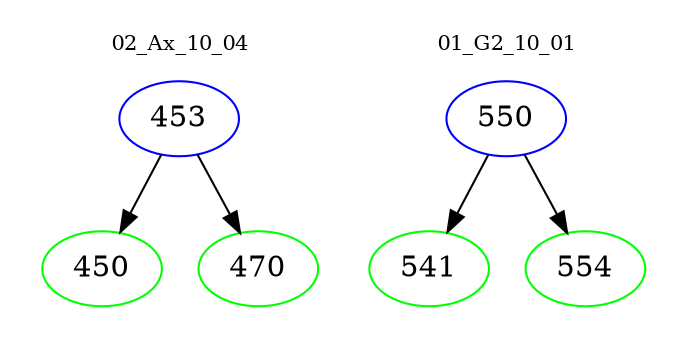 digraph{
subgraph cluster_0 {
color = white
label = "02_Ax_10_04";
fontsize=10;
T0_453 [label="453", color="blue"]
T0_453 -> T0_450 [color="black"]
T0_450 [label="450", color="green"]
T0_453 -> T0_470 [color="black"]
T0_470 [label="470", color="green"]
}
subgraph cluster_1 {
color = white
label = "01_G2_10_01";
fontsize=10;
T1_550 [label="550", color="blue"]
T1_550 -> T1_541 [color="black"]
T1_541 [label="541", color="green"]
T1_550 -> T1_554 [color="black"]
T1_554 [label="554", color="green"]
}
}

